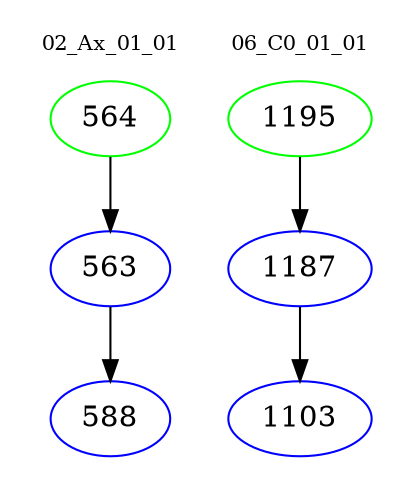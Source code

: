 digraph{
subgraph cluster_0 {
color = white
label = "02_Ax_01_01";
fontsize=10;
T0_564 [label="564", color="green"]
T0_564 -> T0_563 [color="black"]
T0_563 [label="563", color="blue"]
T0_563 -> T0_588 [color="black"]
T0_588 [label="588", color="blue"]
}
subgraph cluster_1 {
color = white
label = "06_C0_01_01";
fontsize=10;
T1_1195 [label="1195", color="green"]
T1_1195 -> T1_1187 [color="black"]
T1_1187 [label="1187", color="blue"]
T1_1187 -> T1_1103 [color="black"]
T1_1103 [label="1103", color="blue"]
}
}

